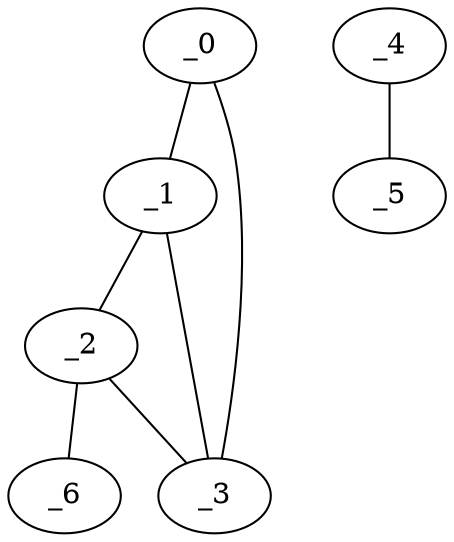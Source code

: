 graph EP1_0137 {
	_0	 [x="2.17128",
		y="2.9447"];
	_1	 [x="2.0225",
		y="1.10026"];
	_0 -- _1;
	_3	 [x="0.87701",
		y="3.40766"];
	_0 -- _3;
	_2	 [x="0.75",
		y="0.71"];
	_1 -- _2;
	_1 -- _3;
	_2 -- _3;
	_6	 [x="0.294116",
		y="0.329121"];
	_2 -- _6;
	_4	 [x="0.967199",
		y="1.74461"];
	_5	 [x="1.63509",
		y="1.84697"];
	_4 -- _5;
}
